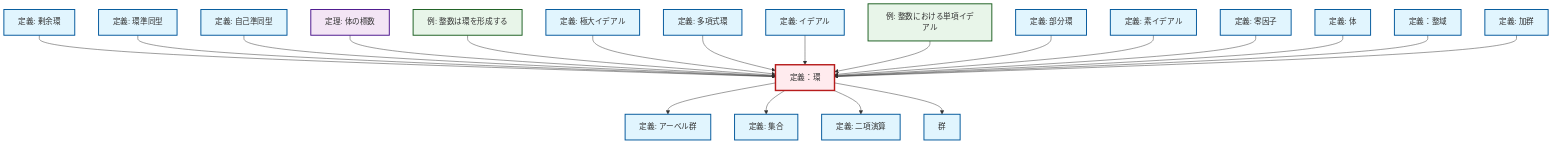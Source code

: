 graph TD
    classDef definition fill:#e1f5fe,stroke:#01579b,stroke-width:2px
    classDef theorem fill:#f3e5f5,stroke:#4a148c,stroke-width:2px
    classDef axiom fill:#fff3e0,stroke:#e65100,stroke-width:2px
    classDef example fill:#e8f5e9,stroke:#1b5e20,stroke-width:2px
    classDef current fill:#ffebee,stroke:#b71c1c,stroke-width:3px
    def-abelian-group["定義: アーベル群"]:::definition
    def-subring["定義: 部分環"]:::definition
    def-set["定義: 集合"]:::definition
    ex-principal-ideal["例: 整数における単項イデアル"]:::example
    def-zero-divisor["定義: 零因子"]:::definition
    def-integral-domain["定義：整域"]:::definition
    def-ring["定義：環"]:::definition
    def-maximal-ideal["定義: 極大イデアル"]:::definition
    def-quotient-ring["定義: 剰余環"]:::definition
    def-binary-operation["定義: 二項演算"]:::definition
    def-field["定義: 体"]:::definition
    def-prime-ideal["定義: 素イデアル"]:::definition
    def-ring-homomorphism["定義: 環準同型"]:::definition
    def-endomorphism["定義: 自己準同型"]:::definition
    def-polynomial-ring["定義: 多項式環"]:::definition
    def-group["群"]:::definition
    ex-integers-ring["例: 整数は環を形成する"]:::example
    def-module["定義: 加群"]:::definition
    def-ideal["定義: イデアル"]:::definition
    thm-field-characteristic["定理: 体の標数"]:::theorem
    def-quotient-ring --> def-ring
    def-ring-homomorphism --> def-ring
    def-endomorphism --> def-ring
    thm-field-characteristic --> def-ring
    ex-integers-ring --> def-ring
    def-maximal-ideal --> def-ring
    def-polynomial-ring --> def-ring
    def-ideal --> def-ring
    ex-principal-ideal --> def-ring
    def-ring --> def-abelian-group
    def-subring --> def-ring
    def-prime-ideal --> def-ring
    def-ring --> def-set
    def-zero-divisor --> def-ring
    def-ring --> def-binary-operation
    def-ring --> def-group
    def-field --> def-ring
    def-integral-domain --> def-ring
    def-module --> def-ring
    class def-ring current